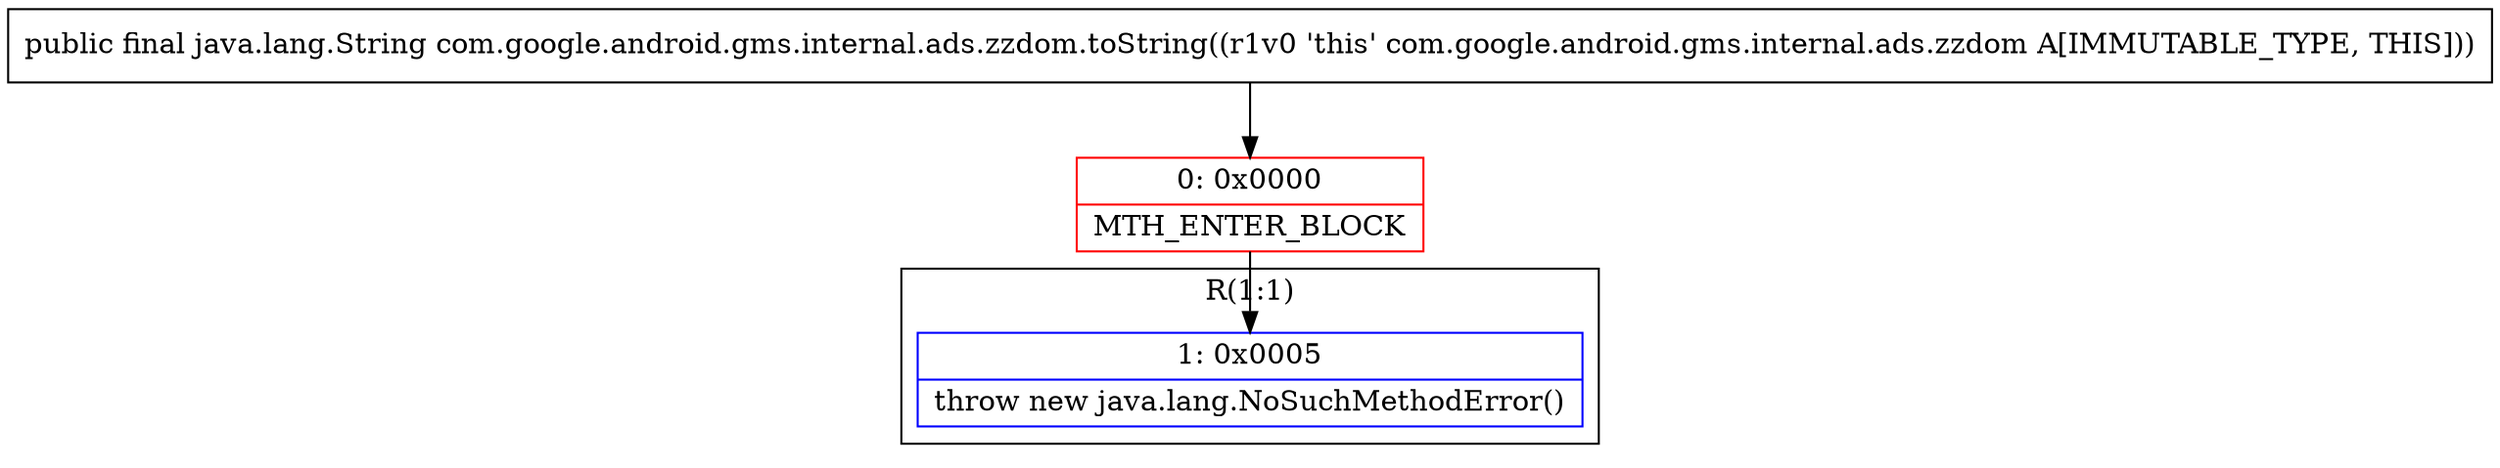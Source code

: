 digraph "CFG forcom.google.android.gms.internal.ads.zzdom.toString()Ljava\/lang\/String;" {
subgraph cluster_Region_1145480383 {
label = "R(1:1)";
node [shape=record,color=blue];
Node_1 [shape=record,label="{1\:\ 0x0005|throw new java.lang.NoSuchMethodError()\l}"];
}
Node_0 [shape=record,color=red,label="{0\:\ 0x0000|MTH_ENTER_BLOCK\l}"];
MethodNode[shape=record,label="{public final java.lang.String com.google.android.gms.internal.ads.zzdom.toString((r1v0 'this' com.google.android.gms.internal.ads.zzdom A[IMMUTABLE_TYPE, THIS])) }"];
MethodNode -> Node_0;
Node_0 -> Node_1;
}

